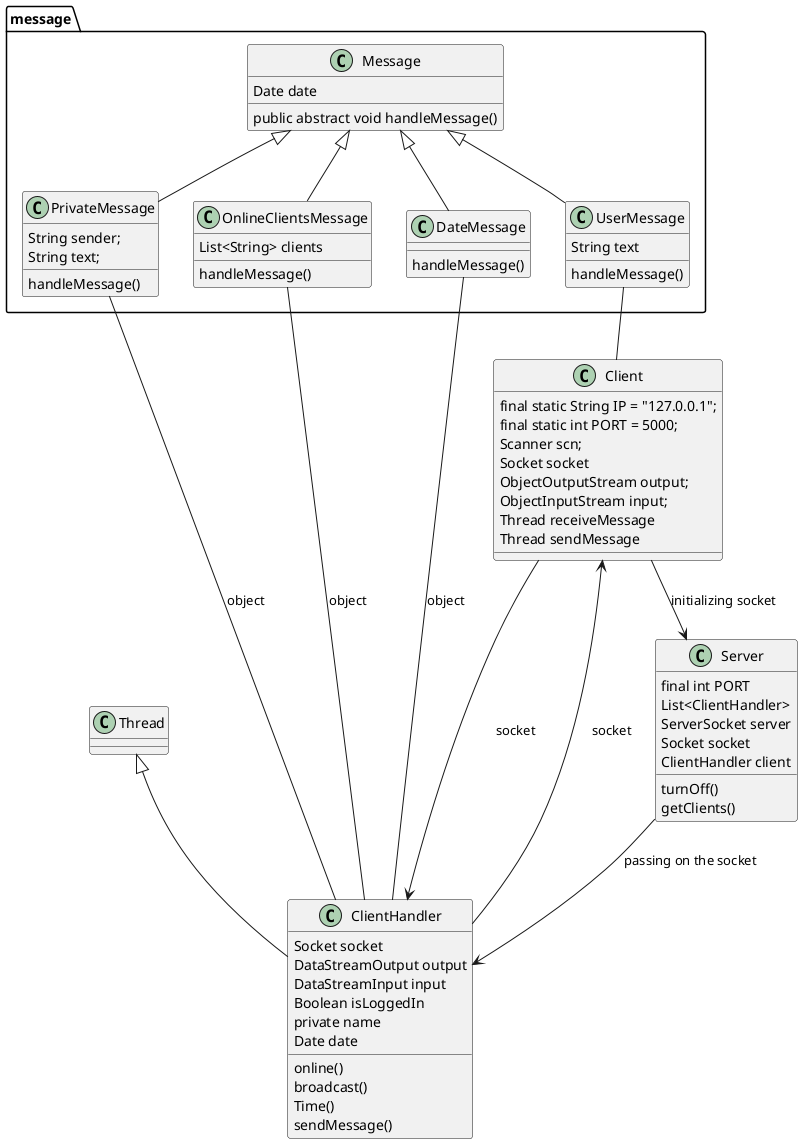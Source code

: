 @startuml
class Server{
    final int PORT
    List<ClientHandler>
    ServerSocket server
    Socket socket
    ClientHandler client

    turnOff()
    getClients()

}
class ClientHandler extends Thread{
    Socket socket
    DataStreamOutput output
    DataStreamInput input
    Boolean isLoggedIn
    private name
    Date date

    online()
    broadcast()
    Time()
    sendMessage()

}
message.PrivateMessage -- ClientHandler:object
message.OnlineClientsMessage -- ClientHandler:object
message.DateMessage -- ClientHandler:object

message.UserMessage -- Client

Client --> Server:initializing socket
Server --> ClientHandler:passing on the socket
Client -> ClientHandler:socket
Client <- ClientHandler:socket


class Client{

    final static String IP = "127.0.0.1";
    final static int PORT = 5000;
    Scanner scn;
    Socket socket
    ObjectOutputStream output;
    ObjectInputStream input;
    Thread receiveMessage
    Thread sendMessage

}
class message.Message{
    Date date

    public abstract void handleMessage()
}

class message.DateMessage extends message.Message{
    handleMessage()
}

class message.OnlineClientsMessage extends message.Message{

    List<String> clients

    handleMessage()
}

class message.PrivateMessage extends message.Message{

    String sender;
    String text;

    handleMessage()
}

class message.UserMessage extends message.Message{

    String text

    handleMessage()
}
@enduml